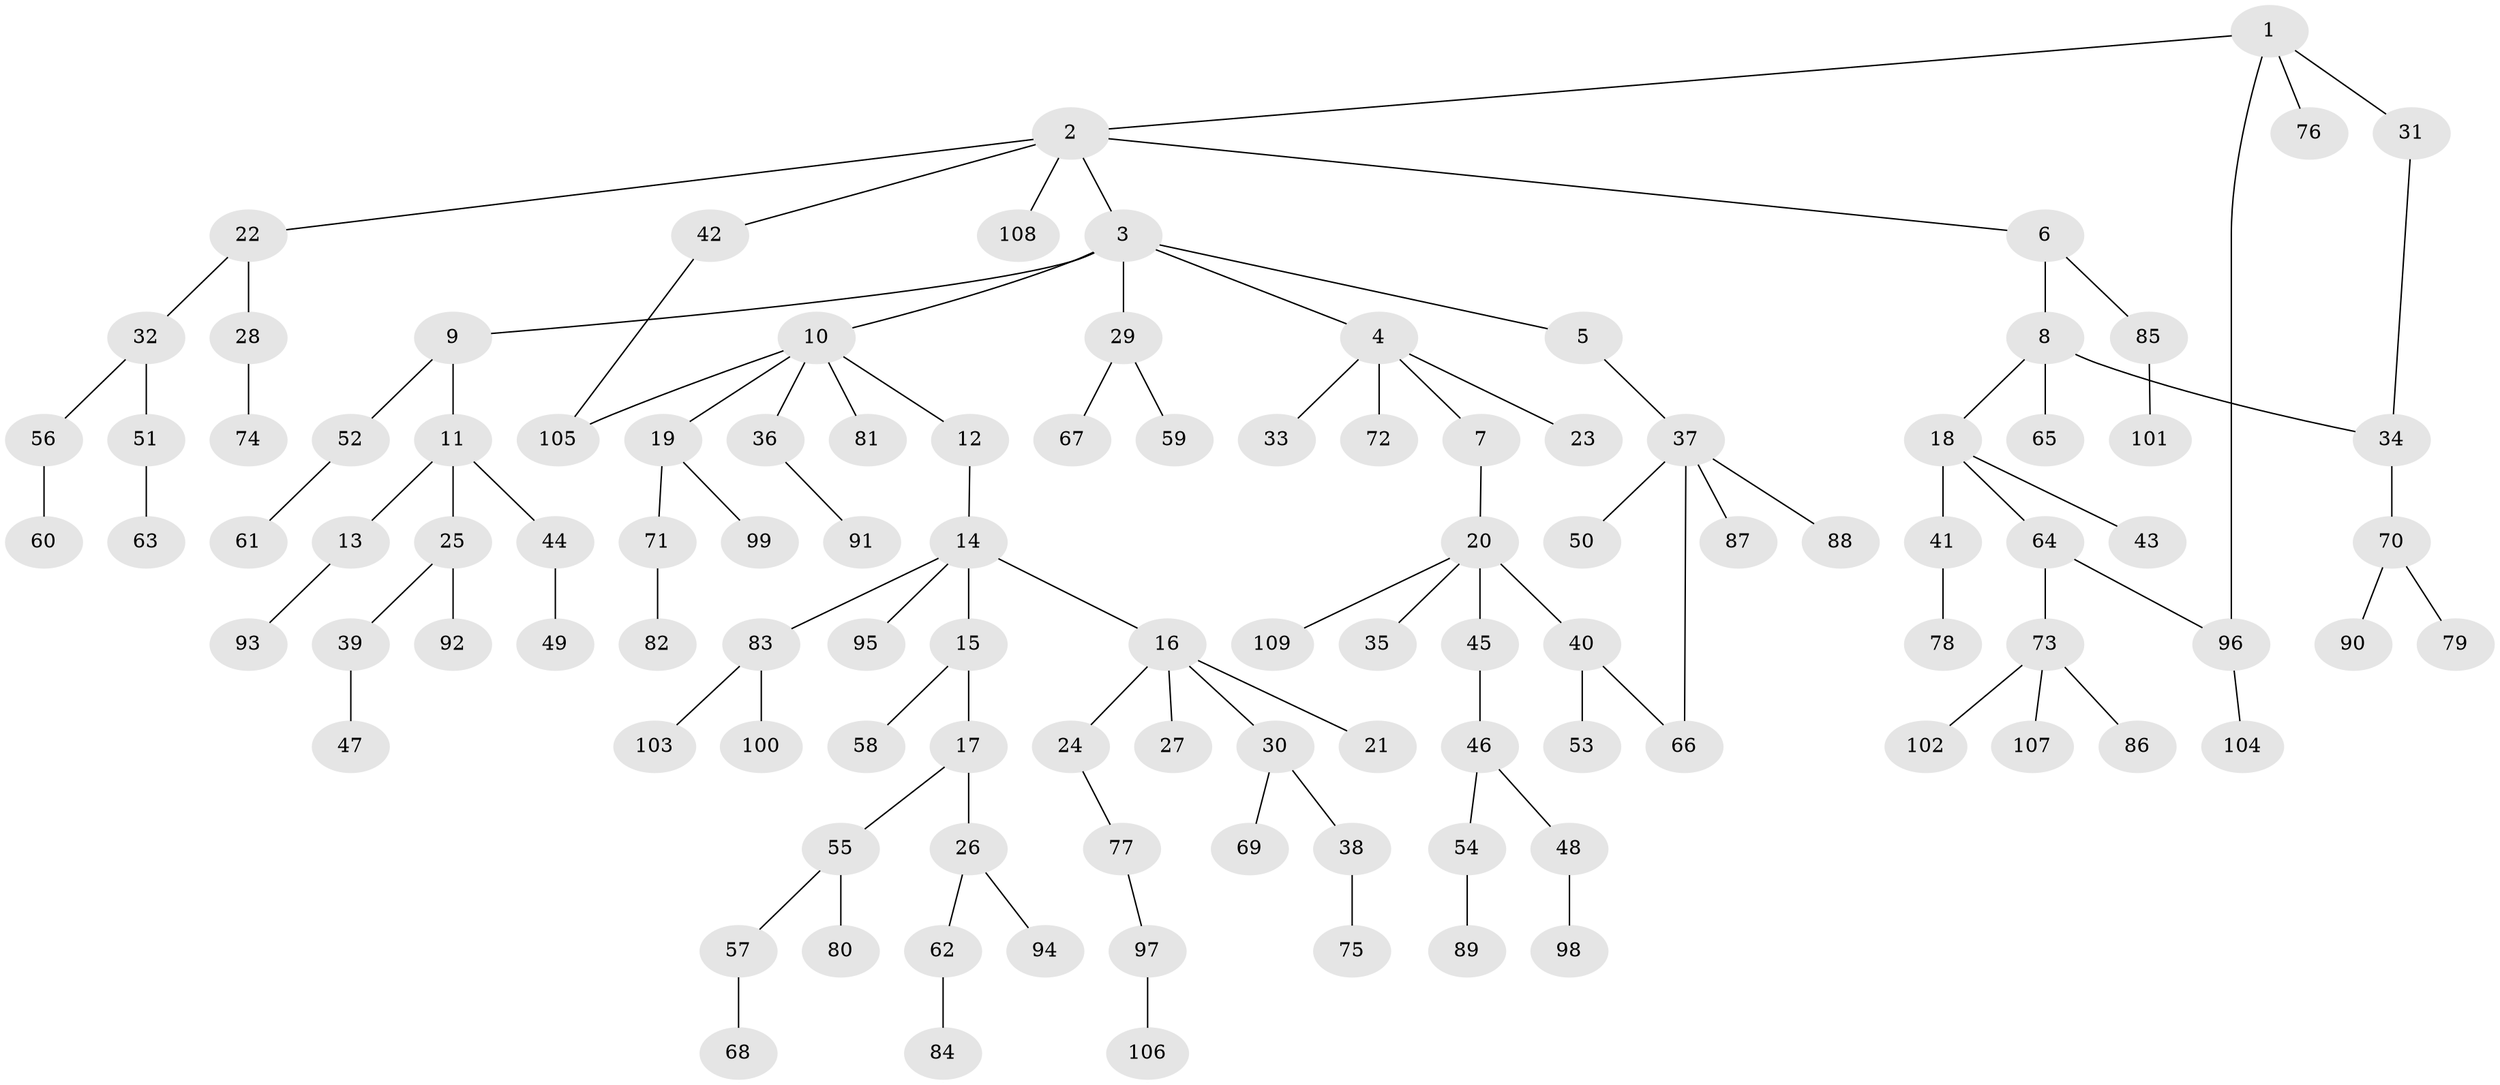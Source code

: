 // Generated by graph-tools (version 1.1) at 2025/42/03/09/25 04:42:31]
// undirected, 109 vertices, 112 edges
graph export_dot {
graph [start="1"]
  node [color=gray90,style=filled];
  1;
  2;
  3;
  4;
  5;
  6;
  7;
  8;
  9;
  10;
  11;
  12;
  13;
  14;
  15;
  16;
  17;
  18;
  19;
  20;
  21;
  22;
  23;
  24;
  25;
  26;
  27;
  28;
  29;
  30;
  31;
  32;
  33;
  34;
  35;
  36;
  37;
  38;
  39;
  40;
  41;
  42;
  43;
  44;
  45;
  46;
  47;
  48;
  49;
  50;
  51;
  52;
  53;
  54;
  55;
  56;
  57;
  58;
  59;
  60;
  61;
  62;
  63;
  64;
  65;
  66;
  67;
  68;
  69;
  70;
  71;
  72;
  73;
  74;
  75;
  76;
  77;
  78;
  79;
  80;
  81;
  82;
  83;
  84;
  85;
  86;
  87;
  88;
  89;
  90;
  91;
  92;
  93;
  94;
  95;
  96;
  97;
  98;
  99;
  100;
  101;
  102;
  103;
  104;
  105;
  106;
  107;
  108;
  109;
  1 -- 2;
  1 -- 31;
  1 -- 76;
  1 -- 96;
  2 -- 3;
  2 -- 6;
  2 -- 22;
  2 -- 42;
  2 -- 108;
  3 -- 4;
  3 -- 5;
  3 -- 9;
  3 -- 10;
  3 -- 29;
  4 -- 7;
  4 -- 23;
  4 -- 33;
  4 -- 72;
  5 -- 37;
  6 -- 8;
  6 -- 85;
  7 -- 20;
  8 -- 18;
  8 -- 65;
  8 -- 34;
  9 -- 11;
  9 -- 52;
  10 -- 12;
  10 -- 19;
  10 -- 36;
  10 -- 81;
  10 -- 105;
  11 -- 13;
  11 -- 25;
  11 -- 44;
  12 -- 14;
  13 -- 93;
  14 -- 15;
  14 -- 16;
  14 -- 83;
  14 -- 95;
  15 -- 17;
  15 -- 58;
  16 -- 21;
  16 -- 24;
  16 -- 27;
  16 -- 30;
  17 -- 26;
  17 -- 55;
  18 -- 41;
  18 -- 43;
  18 -- 64;
  19 -- 71;
  19 -- 99;
  20 -- 35;
  20 -- 40;
  20 -- 45;
  20 -- 109;
  22 -- 28;
  22 -- 32;
  24 -- 77;
  25 -- 39;
  25 -- 92;
  26 -- 62;
  26 -- 94;
  28 -- 74;
  29 -- 59;
  29 -- 67;
  30 -- 38;
  30 -- 69;
  31 -- 34;
  32 -- 51;
  32 -- 56;
  34 -- 70;
  36 -- 91;
  37 -- 50;
  37 -- 87;
  37 -- 88;
  37 -- 66;
  38 -- 75;
  39 -- 47;
  40 -- 53;
  40 -- 66;
  41 -- 78;
  42 -- 105;
  44 -- 49;
  45 -- 46;
  46 -- 48;
  46 -- 54;
  48 -- 98;
  51 -- 63;
  52 -- 61;
  54 -- 89;
  55 -- 57;
  55 -- 80;
  56 -- 60;
  57 -- 68;
  62 -- 84;
  64 -- 73;
  64 -- 96;
  70 -- 79;
  70 -- 90;
  71 -- 82;
  73 -- 86;
  73 -- 102;
  73 -- 107;
  77 -- 97;
  83 -- 100;
  83 -- 103;
  85 -- 101;
  96 -- 104;
  97 -- 106;
}
